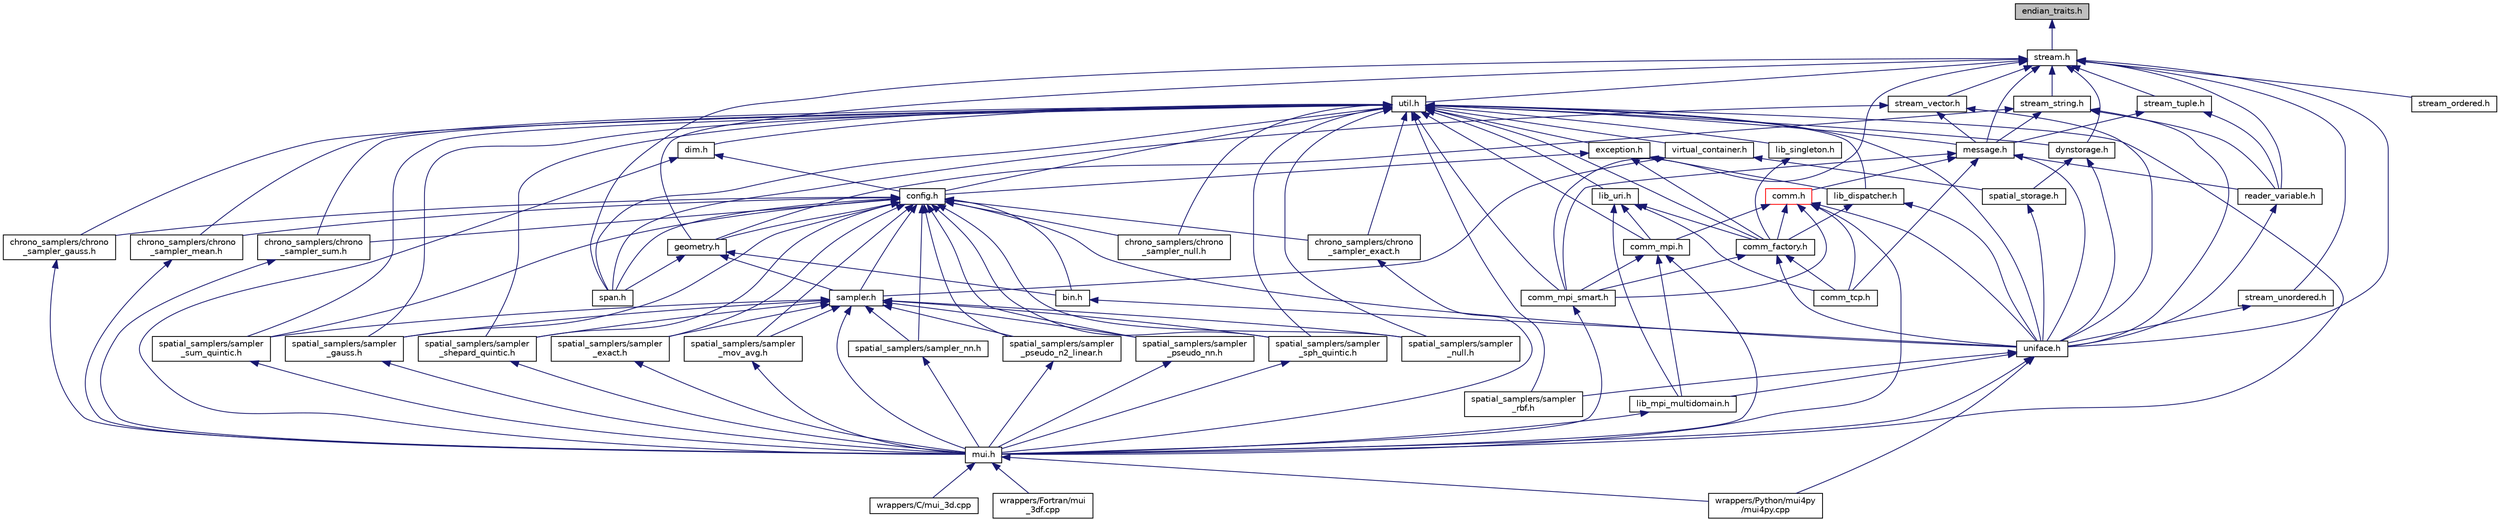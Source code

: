 digraph "endian_traits.h"
{
 // LATEX_PDF_SIZE
  edge [fontname="Helvetica",fontsize="10",labelfontname="Helvetica",labelfontsize="10"];
  node [fontname="Helvetica",fontsize="10",shape=record];
  Node1 [label="endian_traits.h",height=0.2,width=0.4,color="black", fillcolor="grey75", style="filled", fontcolor="black",tooltip="Support for dealing with big and little endian platforms."];
  Node1 -> Node2 [dir="back",color="midnightblue",fontsize="10",style="solid",fontname="Helvetica"];
  Node2 [label="stream.h",height=0.2,width=0.4,color="black", fillcolor="white", style="filled",URL="$stream_8h.html",tooltip="Defines base stream class container_stream and associated functors."];
  Node2 -> Node3 [dir="back",color="midnightblue",fontsize="10",style="solid",fontname="Helvetica"];
  Node3 [label="comm_mpi_smart.h",height=0.2,width=0.4,color="black", fillcolor="white", style="filled",URL="$comm__mpi__smart_8h.html",tooltip="Structures and methods for a smart (communication reducing) communicator type."];
  Node3 -> Node4 [dir="back",color="midnightblue",fontsize="10",style="solid",fontname="Helvetica"];
  Node4 [label="mui.h",height=0.2,width=0.4,color="black", fillcolor="white", style="filled",URL="$mui_8h.html",tooltip="The main header file for MUI. Usually the only file that needs to be included in order to integrate i..."];
  Node4 -> Node5 [dir="back",color="midnightblue",fontsize="10",style="solid",fontname="Helvetica"];
  Node5 [label="wrappers/C/mui_3d.cpp",height=0.2,width=0.4,color="black", fillcolor="white", style="filled",URL="$mui__3d_8cpp.html",tooltip=" "];
  Node4 -> Node6 [dir="back",color="midnightblue",fontsize="10",style="solid",fontname="Helvetica"];
  Node6 [label="wrappers/Fortran/mui\l_3df.cpp",height=0.2,width=0.4,color="black", fillcolor="white", style="filled",URL="$mui__3df_8cpp.html",tooltip=" "];
  Node4 -> Node7 [dir="back",color="midnightblue",fontsize="10",style="solid",fontname="Helvetica"];
  Node7 [label="wrappers/Python/mui4py\l/mui4py.cpp",height=0.2,width=0.4,color="black", fillcolor="white", style="filled",URL="$mui4py_8cpp.html",tooltip=" "];
  Node2 -> Node8 [dir="back",color="midnightblue",fontsize="10",style="solid",fontname="Helvetica"];
  Node8 [label="dynstorage.h",height=0.2,width=0.4,color="black", fillcolor="white", style="filled",URL="$dynstorage_8h.html",tooltip="Implementation of a compound dynamic data structure used throughout MUI."];
  Node8 -> Node9 [dir="back",color="midnightblue",fontsize="10",style="solid",fontname="Helvetica"];
  Node9 [label="spatial_storage.h",height=0.2,width=0.4,color="black", fillcolor="white", style="filled",URL="$spatial__storage_8h.html",tooltip="Defines the spatial_storage data type."];
  Node9 -> Node10 [dir="back",color="midnightblue",fontsize="10",style="solid",fontname="Helvetica"];
  Node10 [label="uniface.h",height=0.2,width=0.4,color="black", fillcolor="white", style="filled",URL="$uniface_8h.html",tooltip="Provides the majority of the useful functionality for MUI, including all fetch, commit and push funct..."];
  Node10 -> Node11 [dir="back",color="midnightblue",fontsize="10",style="solid",fontname="Helvetica"];
  Node11 [label="lib_mpi_multidomain.h",height=0.2,width=0.4,color="black", fillcolor="white", style="filled",URL="$lib__mpi__multidomain_8h.html",tooltip="Provides helper functions for creating and synchronising multiple MUI interfaces for a single domain."];
  Node11 -> Node4 [dir="back",color="midnightblue",fontsize="10",style="solid",fontname="Helvetica"];
  Node10 -> Node4 [dir="back",color="midnightblue",fontsize="10",style="solid",fontname="Helvetica"];
  Node10 -> Node12 [dir="back",color="midnightblue",fontsize="10",style="solid",fontname="Helvetica"];
  Node12 [label="spatial_samplers/sampler\l_rbf.h",height=0.2,width=0.4,color="black", fillcolor="white", style="filled",URL="$sampler__rbf_8h.html",tooltip="Spatial sampler using Gaussian Radial Basis Function interpolation."];
  Node10 -> Node7 [dir="back",color="midnightblue",fontsize="10",style="solid",fontname="Helvetica"];
  Node8 -> Node10 [dir="back",color="midnightblue",fontsize="10",style="solid",fontname="Helvetica"];
  Node2 -> Node13 [dir="back",color="midnightblue",fontsize="10",style="solid",fontname="Helvetica"];
  Node13 [label="geometry.h",height=0.2,width=0.4,color="black", fillcolor="white", style="filled",URL="$geometry_8h.html",tooltip="Base classes for creating geometries, primarily used by spatial interpolation methods and for definin..."];
  Node13 -> Node14 [dir="back",color="midnightblue",fontsize="10",style="solid",fontname="Helvetica"];
  Node14 [label="bin.h",height=0.2,width=0.4,color="black", fillcolor="white", style="filled",URL="$bin_8h.html",tooltip="Structures and methods to create an underlying binning structure for data received through an interfa..."];
  Node14 -> Node10 [dir="back",color="midnightblue",fontsize="10",style="solid",fontname="Helvetica"];
  Node13 -> Node15 [dir="back",color="midnightblue",fontsize="10",style="solid",fontname="Helvetica"];
  Node15 [label="sampler.h",height=0.2,width=0.4,color="black", fillcolor="white", style="filled",URL="$sampler_8h.html",tooltip="A reference file for making custom samplers. The new sampler does not have to derive from this class,..."];
  Node15 -> Node4 [dir="back",color="midnightblue",fontsize="10",style="solid",fontname="Helvetica"];
  Node15 -> Node16 [dir="back",color="midnightblue",fontsize="10",style="solid",fontname="Helvetica"];
  Node16 [label="spatial_samplers/sampler\l_exact.h",height=0.2,width=0.4,color="black", fillcolor="white", style="filled",URL="$sampler__exact_8h.html",tooltip="Spatial sampler that provides a value at an exact point with no interpolation."];
  Node16 -> Node4 [dir="back",color="midnightblue",fontsize="10",style="solid",fontname="Helvetica"];
  Node15 -> Node17 [dir="back",color="midnightblue",fontsize="10",style="solid",fontname="Helvetica"];
  Node17 [label="spatial_samplers/sampler\l_gauss.h",height=0.2,width=0.4,color="black", fillcolor="white", style="filled",URL="$sampler__gauss_8h.html",tooltip="Spatial sampler that provides a value at a point using Gaussian interpolation."];
  Node17 -> Node4 [dir="back",color="midnightblue",fontsize="10",style="solid",fontname="Helvetica"];
  Node15 -> Node18 [dir="back",color="midnightblue",fontsize="10",style="solid",fontname="Helvetica"];
  Node18 [label="spatial_samplers/sampler\l_mov_avg.h",height=0.2,width=0.4,color="black", fillcolor="white", style="filled",URL="$sampler__mov__avg_8h.html",tooltip="Spatial sampler that provides a value at a point using a moving average interpolation."];
  Node18 -> Node4 [dir="back",color="midnightblue",fontsize="10",style="solid",fontname="Helvetica"];
  Node15 -> Node19 [dir="back",color="midnightblue",fontsize="10",style="solid",fontname="Helvetica"];
  Node19 [label="spatial_samplers/sampler_nn.h",height=0.2,width=0.4,color="black", fillcolor="white", style="filled",URL="$sampler__nn_8h.html",tooltip="Spatial sampler that provides a value at a point using a nearest neighbour interpolation."];
  Node19 -> Node4 [dir="back",color="midnightblue",fontsize="10",style="solid",fontname="Helvetica"];
  Node15 -> Node20 [dir="back",color="midnightblue",fontsize="10",style="solid",fontname="Helvetica"];
  Node20 [label="spatial_samplers/sampler\l_null.h",height=0.2,width=0.4,color="black", fillcolor="white", style="filled",URL="$sampler__null_8h.html",tooltip="Dummy spatial sampler that provides a template for creating new samplers."];
  Node15 -> Node21 [dir="back",color="midnightblue",fontsize="10",style="solid",fontname="Helvetica"];
  Node21 [label="spatial_samplers/sampler\l_pseudo_n2_linear.h",height=0.2,width=0.4,color="black", fillcolor="white", style="filled",URL="$sampler__pseudo__n2__linear_8h.html",tooltip="Spatial sampler that provides a value at a point using a pseudo-linear n^2 interpolation."];
  Node21 -> Node4 [dir="back",color="midnightblue",fontsize="10",style="solid",fontname="Helvetica"];
  Node15 -> Node22 [dir="back",color="midnightblue",fontsize="10",style="solid",fontname="Helvetica"];
  Node22 [label="spatial_samplers/sampler\l_pseudo_nn.h",height=0.2,width=0.4,color="black", fillcolor="white", style="filled",URL="$sampler__pseudo__nn_8h.html",tooltip="Spatial sampler that provides a value at a point using a pseudo nearest neighbour interpolation."];
  Node22 -> Node4 [dir="back",color="midnightblue",fontsize="10",style="solid",fontname="Helvetica"];
  Node15 -> Node23 [dir="back",color="midnightblue",fontsize="10",style="solid",fontname="Helvetica"];
  Node23 [label="spatial_samplers/sampler\l_shepard_quintic.h",height=0.2,width=0.4,color="black", fillcolor="white", style="filled",URL="$sampler__shepard__quintic_8h.html",tooltip=" "];
  Node23 -> Node4 [dir="back",color="midnightblue",fontsize="10",style="solid",fontname="Helvetica"];
  Node15 -> Node24 [dir="back",color="midnightblue",fontsize="10",style="solid",fontname="Helvetica"];
  Node24 [label="spatial_samplers/sampler\l_sph_quintic.h",height=0.2,width=0.4,color="black", fillcolor="white", style="filled",URL="$sampler__sph__quintic_8h.html",tooltip="Spatial sampler that provides a value at a point using SPH interpolation with a quintic kernel."];
  Node24 -> Node4 [dir="back",color="midnightblue",fontsize="10",style="solid",fontname="Helvetica"];
  Node15 -> Node25 [dir="back",color="midnightblue",fontsize="10",style="solid",fontname="Helvetica"];
  Node25 [label="spatial_samplers/sampler\l_sum_quintic.h",height=0.2,width=0.4,color="black", fillcolor="white", style="filled",URL="$sampler__sum__quintic_8h.html",tooltip="Spatial sampler that provides a value at a point using summation with a quintic kernel."];
  Node25 -> Node4 [dir="back",color="midnightblue",fontsize="10",style="solid",fontname="Helvetica"];
  Node13 -> Node26 [dir="back",color="midnightblue",fontsize="10",style="solid",fontname="Helvetica"];
  Node26 [label="span.h",height=0.2,width=0.4,color="black", fillcolor="white", style="filled",URL="$span_8h.html",tooltip="Provides functions to determine whether geometries are colliding."];
  Node2 -> Node27 [dir="back",color="midnightblue",fontsize="10",style="solid",fontname="Helvetica"];
  Node27 [label="message.h",height=0.2,width=0.4,color="black", fillcolor="white", style="filled",URL="$message_8h.html",tooltip="Structure to contain and manipulate data from internal data to MPI message."];
  Node27 -> Node28 [dir="back",color="midnightblue",fontsize="10",style="solid",fontname="Helvetica"];
  Node28 [label="comm.h",height=0.2,width=0.4,color="red", fillcolor="white", style="filled",URL="$comm_8h.html",tooltip="File containing class definition of communication interface. This is the base class for all other com..."];
  Node28 -> Node29 [dir="back",color="midnightblue",fontsize="10",style="solid",fontname="Helvetica"];
  Node29 [label="comm_factory.h",height=0.2,width=0.4,color="black", fillcolor="white", style="filled",URL="$comm__factory_8h.html",tooltip="Structures and methods to create a new communicator based on chosen protocols."];
  Node29 -> Node3 [dir="back",color="midnightblue",fontsize="10",style="solid",fontname="Helvetica"];
  Node29 -> Node30 [dir="back",color="midnightblue",fontsize="10",style="solid",fontname="Helvetica"];
  Node30 [label="comm_tcp.h",height=0.2,width=0.4,color="black", fillcolor="white", style="filled",URL="$comm__tcp_8h.html",tooltip="File containing class definition of base TCP communicator."];
  Node29 -> Node10 [dir="back",color="midnightblue",fontsize="10",style="solid",fontname="Helvetica"];
  Node28 -> Node31 [dir="back",color="midnightblue",fontsize="10",style="solid",fontname="Helvetica"];
  Node31 [label="comm_mpi.h",height=0.2,width=0.4,color="black", fillcolor="white", style="filled",URL="$comm__mpi_8h.html",tooltip="Class definition of base MPI communicator."];
  Node31 -> Node3 [dir="back",color="midnightblue",fontsize="10",style="solid",fontname="Helvetica"];
  Node31 -> Node11 [dir="back",color="midnightblue",fontsize="10",style="solid",fontname="Helvetica"];
  Node31 -> Node4 [dir="back",color="midnightblue",fontsize="10",style="solid",fontname="Helvetica"];
  Node28 -> Node3 [dir="back",color="midnightblue",fontsize="10",style="solid",fontname="Helvetica"];
  Node28 -> Node30 [dir="back",color="midnightblue",fontsize="10",style="solid",fontname="Helvetica"];
  Node28 -> Node4 [dir="back",color="midnightblue",fontsize="10",style="solid",fontname="Helvetica"];
  Node28 -> Node10 [dir="back",color="midnightblue",fontsize="10",style="solid",fontname="Helvetica"];
  Node27 -> Node3 [dir="back",color="midnightblue",fontsize="10",style="solid",fontname="Helvetica"];
  Node27 -> Node30 [dir="back",color="midnightblue",fontsize="10",style="solid",fontname="Helvetica"];
  Node27 -> Node33 [dir="back",color="midnightblue",fontsize="10",style="solid",fontname="Helvetica"];
  Node33 [label="reader_variable.h",height=0.2,width=0.4,color="black", fillcolor="white", style="filled",URL="$reader__variable_8h.html",tooltip="Creates a structure to parse a message as variables and pass them to a function as arguments."];
  Node33 -> Node10 [dir="back",color="midnightblue",fontsize="10",style="solid",fontname="Helvetica"];
  Node27 -> Node10 [dir="back",color="midnightblue",fontsize="10",style="solid",fontname="Helvetica"];
  Node2 -> Node33 [dir="back",color="midnightblue",fontsize="10",style="solid",fontname="Helvetica"];
  Node2 -> Node26 [dir="back",color="midnightblue",fontsize="10",style="solid",fontname="Helvetica"];
  Node2 -> Node34 [dir="back",color="midnightblue",fontsize="10",style="solid",fontname="Helvetica"];
  Node34 [label="stream_ordered.h",height=0.2,width=0.4,color="black", fillcolor="white", style="filled",URL="$stream__ordered_8h.html",tooltip="Defines the stream in/out for the ordered std::map data type."];
  Node2 -> Node35 [dir="back",color="midnightblue",fontsize="10",style="solid",fontname="Helvetica"];
  Node35 [label="stream_string.h",height=0.2,width=0.4,color="black", fillcolor="white", style="filled",URL="$stream__string_8h.html",tooltip="Defines the stream in/out for std::string data type."];
  Node35 -> Node13 [dir="back",color="midnightblue",fontsize="10",style="solid",fontname="Helvetica"];
  Node35 -> Node27 [dir="back",color="midnightblue",fontsize="10",style="solid",fontname="Helvetica"];
  Node35 -> Node33 [dir="back",color="midnightblue",fontsize="10",style="solid",fontname="Helvetica"];
  Node35 -> Node10 [dir="back",color="midnightblue",fontsize="10",style="solid",fontname="Helvetica"];
  Node2 -> Node36 [dir="back",color="midnightblue",fontsize="10",style="solid",fontname="Helvetica"];
  Node36 [label="stream_tuple.h",height=0.2,width=0.4,color="black", fillcolor="white", style="filled",URL="$stream__tuple_8h.html",tooltip="Defines the stream in/out for std::tuple data type."];
  Node36 -> Node27 [dir="back",color="midnightblue",fontsize="10",style="solid",fontname="Helvetica"];
  Node36 -> Node33 [dir="back",color="midnightblue",fontsize="10",style="solid",fontname="Helvetica"];
  Node2 -> Node37 [dir="back",color="midnightblue",fontsize="10",style="solid",fontname="Helvetica"];
  Node37 [label="stream_unordered.h",height=0.2,width=0.4,color="black", fillcolor="white", style="filled",URL="$stream__unordered_8h.html",tooltip="Defines the stream in/out for the unordered std::unordered_map. data type."];
  Node37 -> Node10 [dir="back",color="midnightblue",fontsize="10",style="solid",fontname="Helvetica"];
  Node2 -> Node38 [dir="back",color="midnightblue",fontsize="10",style="solid",fontname="Helvetica"];
  Node38 [label="stream_vector.h",height=0.2,width=0.4,color="black", fillcolor="white", style="filled",URL="$stream__vector_8h.html",tooltip="Defines the stream in/out for std::vector data type."];
  Node38 -> Node27 [dir="back",color="midnightblue",fontsize="10",style="solid",fontname="Helvetica"];
  Node38 -> Node26 [dir="back",color="midnightblue",fontsize="10",style="solid",fontname="Helvetica"];
  Node38 -> Node10 [dir="back",color="midnightblue",fontsize="10",style="solid",fontname="Helvetica"];
  Node2 -> Node10 [dir="back",color="midnightblue",fontsize="10",style="solid",fontname="Helvetica"];
  Node2 -> Node39 [dir="back",color="midnightblue",fontsize="10",style="solid",fontname="Helvetica"];
  Node39 [label="util.h",height=0.2,width=0.4,color="black", fillcolor="white", style="filled",URL="$util_8h.html",tooltip="Provides a number of utility functions used through the rest of the library."];
  Node39 -> Node40 [dir="back",color="midnightblue",fontsize="10",style="solid",fontname="Helvetica"];
  Node40 [label="chrono_samplers/chrono\l_sampler_exact.h",height=0.2,width=0.4,color="black", fillcolor="white", style="filled",URL="$chrono__sampler__exact_8h.html",tooltip="Temporal sampler that samples at exactly the time specified and performs no interpolation."];
  Node40 -> Node4 [dir="back",color="midnightblue",fontsize="10",style="solid",fontname="Helvetica"];
  Node39 -> Node41 [dir="back",color="midnightblue",fontsize="10",style="solid",fontname="Helvetica"];
  Node41 [label="chrono_samplers/chrono\l_sampler_gauss.h",height=0.2,width=0.4,color="black", fillcolor="white", style="filled",URL="$chrono__sampler__gauss_8h.html",tooltip="Temporal sampler that applies Gaussian interpolation and is symmetric for past and future."];
  Node41 -> Node4 [dir="back",color="midnightblue",fontsize="10",style="solid",fontname="Helvetica"];
  Node39 -> Node42 [dir="back",color="midnightblue",fontsize="10",style="solid",fontname="Helvetica"];
  Node42 [label="chrono_samplers/chrono\l_sampler_mean.h",height=0.2,width=0.4,color="black", fillcolor="white", style="filled",URL="$chrono__sampler__mean_8h.html",tooltip="Temporal sampler that averages in time with a range from [ now - left, now + right ]."];
  Node42 -> Node4 [dir="back",color="midnightblue",fontsize="10",style="solid",fontname="Helvetica"];
  Node39 -> Node43 [dir="back",color="midnightblue",fontsize="10",style="solid",fontname="Helvetica"];
  Node43 [label="chrono_samplers/chrono\l_sampler_null.h",height=0.2,width=0.4,color="black", fillcolor="white", style="filled",URL="$chrono__sampler__null_8h.html",tooltip="Dummy temporal sampler intended as a file template for creating new samplers."];
  Node39 -> Node44 [dir="back",color="midnightblue",fontsize="10",style="solid",fontname="Helvetica"];
  Node44 [label="chrono_samplers/chrono\l_sampler_sum.h",height=0.2,width=0.4,color="black", fillcolor="white", style="filled",URL="$chrono__sampler__sum_8h.html",tooltip="Temporal sampler that sums in time ranging from [ now - left, now + right ]."];
  Node44 -> Node4 [dir="back",color="midnightblue",fontsize="10",style="solid",fontname="Helvetica"];
  Node39 -> Node29 [dir="back",color="midnightblue",fontsize="10",style="solid",fontname="Helvetica"];
  Node39 -> Node31 [dir="back",color="midnightblue",fontsize="10",style="solid",fontname="Helvetica"];
  Node39 -> Node3 [dir="back",color="midnightblue",fontsize="10",style="solid",fontname="Helvetica"];
  Node39 -> Node45 [dir="back",color="midnightblue",fontsize="10",style="solid",fontname="Helvetica"];
  Node45 [label="config.h",height=0.2,width=0.4,color="black", fillcolor="white", style="filled",URL="$config_8h.html",tooltip="File containing data structures defining all data types used by an interface."];
  Node45 -> Node14 [dir="back",color="midnightblue",fontsize="10",style="solid",fontname="Helvetica"];
  Node45 -> Node40 [dir="back",color="midnightblue",fontsize="10",style="solid",fontname="Helvetica"];
  Node45 -> Node41 [dir="back",color="midnightblue",fontsize="10",style="solid",fontname="Helvetica"];
  Node45 -> Node42 [dir="back",color="midnightblue",fontsize="10",style="solid",fontname="Helvetica"];
  Node45 -> Node43 [dir="back",color="midnightblue",fontsize="10",style="solid",fontname="Helvetica"];
  Node45 -> Node44 [dir="back",color="midnightblue",fontsize="10",style="solid",fontname="Helvetica"];
  Node45 -> Node13 [dir="back",color="midnightblue",fontsize="10",style="solid",fontname="Helvetica"];
  Node45 -> Node15 [dir="back",color="midnightblue",fontsize="10",style="solid",fontname="Helvetica"];
  Node45 -> Node26 [dir="back",color="midnightblue",fontsize="10",style="solid",fontname="Helvetica"];
  Node45 -> Node16 [dir="back",color="midnightblue",fontsize="10",style="solid",fontname="Helvetica"];
  Node45 -> Node17 [dir="back",color="midnightblue",fontsize="10",style="solid",fontname="Helvetica"];
  Node45 -> Node18 [dir="back",color="midnightblue",fontsize="10",style="solid",fontname="Helvetica"];
  Node45 -> Node19 [dir="back",color="midnightblue",fontsize="10",style="solid",fontname="Helvetica"];
  Node45 -> Node20 [dir="back",color="midnightblue",fontsize="10",style="solid",fontname="Helvetica"];
  Node45 -> Node21 [dir="back",color="midnightblue",fontsize="10",style="solid",fontname="Helvetica"];
  Node45 -> Node22 [dir="back",color="midnightblue",fontsize="10",style="solid",fontname="Helvetica"];
  Node45 -> Node23 [dir="back",color="midnightblue",fontsize="10",style="solid",fontname="Helvetica"];
  Node45 -> Node24 [dir="back",color="midnightblue",fontsize="10",style="solid",fontname="Helvetica"];
  Node45 -> Node25 [dir="back",color="midnightblue",fontsize="10",style="solid",fontname="Helvetica"];
  Node45 -> Node10 [dir="back",color="midnightblue",fontsize="10",style="solid",fontname="Helvetica"];
  Node39 -> Node46 [dir="back",color="midnightblue",fontsize="10",style="solid",fontname="Helvetica"];
  Node46 [label="dim.h",height=0.2,width=0.4,color="black", fillcolor="white", style="filled",URL="$dim_8h.html",tooltip="File providing data specialisms at different dimensionalities."];
  Node46 -> Node45 [dir="back",color="midnightblue",fontsize="10",style="solid",fontname="Helvetica"];
  Node46 -> Node4 [dir="back",color="midnightblue",fontsize="10",style="solid",fontname="Helvetica"];
  Node39 -> Node8 [dir="back",color="midnightblue",fontsize="10",style="solid",fontname="Helvetica"];
  Node39 -> Node47 [dir="back",color="midnightblue",fontsize="10",style="solid",fontname="Helvetica"];
  Node47 [label="exception.h",height=0.2,width=0.4,color="black", fillcolor="white", style="filled",URL="$exception_8h.html",tooltip="Base class for exception handling."];
  Node47 -> Node29 [dir="back",color="midnightblue",fontsize="10",style="solid",fontname="Helvetica"];
  Node47 -> Node45 [dir="back",color="midnightblue",fontsize="10",style="solid",fontname="Helvetica"];
  Node47 -> Node48 [dir="back",color="midnightblue",fontsize="10",style="solid",fontname="Helvetica"];
  Node48 [label="lib_dispatcher.h",height=0.2,width=0.4,color="black", fillcolor="white", style="filled",URL="$lib__dispatcher_8h.html",tooltip="Structure for communicator used in comm_factory.h."];
  Node48 -> Node29 [dir="back",color="midnightblue",fontsize="10",style="solid",fontname="Helvetica"];
  Node48 -> Node10 [dir="back",color="midnightblue",fontsize="10",style="solid",fontname="Helvetica"];
  Node39 -> Node48 [dir="back",color="midnightblue",fontsize="10",style="solid",fontname="Helvetica"];
  Node39 -> Node49 [dir="back",color="midnightblue",fontsize="10",style="solid",fontname="Helvetica"];
  Node49 [label="lib_singleton.h",height=0.2,width=0.4,color="black", fillcolor="white", style="filled",URL="$lib__singleton_8h.html",tooltip="Base class to contain communicator in comm_factory.h."];
  Node49 -> Node29 [dir="back",color="midnightblue",fontsize="10",style="solid",fontname="Helvetica"];
  Node39 -> Node50 [dir="back",color="midnightblue",fontsize="10",style="solid",fontname="Helvetica"];
  Node50 [label="lib_uri.h",height=0.2,width=0.4,color="black", fillcolor="white", style="filled",URL="$lib__uri_8h.html",tooltip="Base class to contain and manipulate a unique URI (Uniform Resource Identifier)."];
  Node50 -> Node29 [dir="back",color="midnightblue",fontsize="10",style="solid",fontname="Helvetica"];
  Node50 -> Node31 [dir="back",color="midnightblue",fontsize="10",style="solid",fontname="Helvetica"];
  Node50 -> Node30 [dir="back",color="midnightblue",fontsize="10",style="solid",fontname="Helvetica"];
  Node50 -> Node11 [dir="back",color="midnightblue",fontsize="10",style="solid",fontname="Helvetica"];
  Node39 -> Node27 [dir="back",color="midnightblue",fontsize="10",style="solid",fontname="Helvetica"];
  Node39 -> Node4 [dir="back",color="midnightblue",fontsize="10",style="solid",fontname="Helvetica"];
  Node39 -> Node26 [dir="back",color="midnightblue",fontsize="10",style="solid",fontname="Helvetica"];
  Node39 -> Node17 [dir="back",color="midnightblue",fontsize="10",style="solid",fontname="Helvetica"];
  Node39 -> Node20 [dir="back",color="midnightblue",fontsize="10",style="solid",fontname="Helvetica"];
  Node39 -> Node12 [dir="back",color="midnightblue",fontsize="10",style="solid",fontname="Helvetica"];
  Node39 -> Node23 [dir="back",color="midnightblue",fontsize="10",style="solid",fontname="Helvetica"];
  Node39 -> Node24 [dir="back",color="midnightblue",fontsize="10",style="solid",fontname="Helvetica"];
  Node39 -> Node25 [dir="back",color="midnightblue",fontsize="10",style="solid",fontname="Helvetica"];
  Node39 -> Node10 [dir="back",color="midnightblue",fontsize="10",style="solid",fontname="Helvetica"];
  Node39 -> Node51 [dir="back",color="midnightblue",fontsize="10",style="solid",fontname="Helvetica"];
  Node51 [label="virtual_container.h",height=0.2,width=0.4,color="black", fillcolor="white", style="filled",URL="$virtual__container_8h.html",tooltip="Provides a virtual container interface that is used to wrap around data structures created by dynstor..."];
  Node51 -> Node15 [dir="back",color="midnightblue",fontsize="10",style="solid",fontname="Helvetica"];
  Node51 -> Node9 [dir="back",color="midnightblue",fontsize="10",style="solid",fontname="Helvetica"];
}
